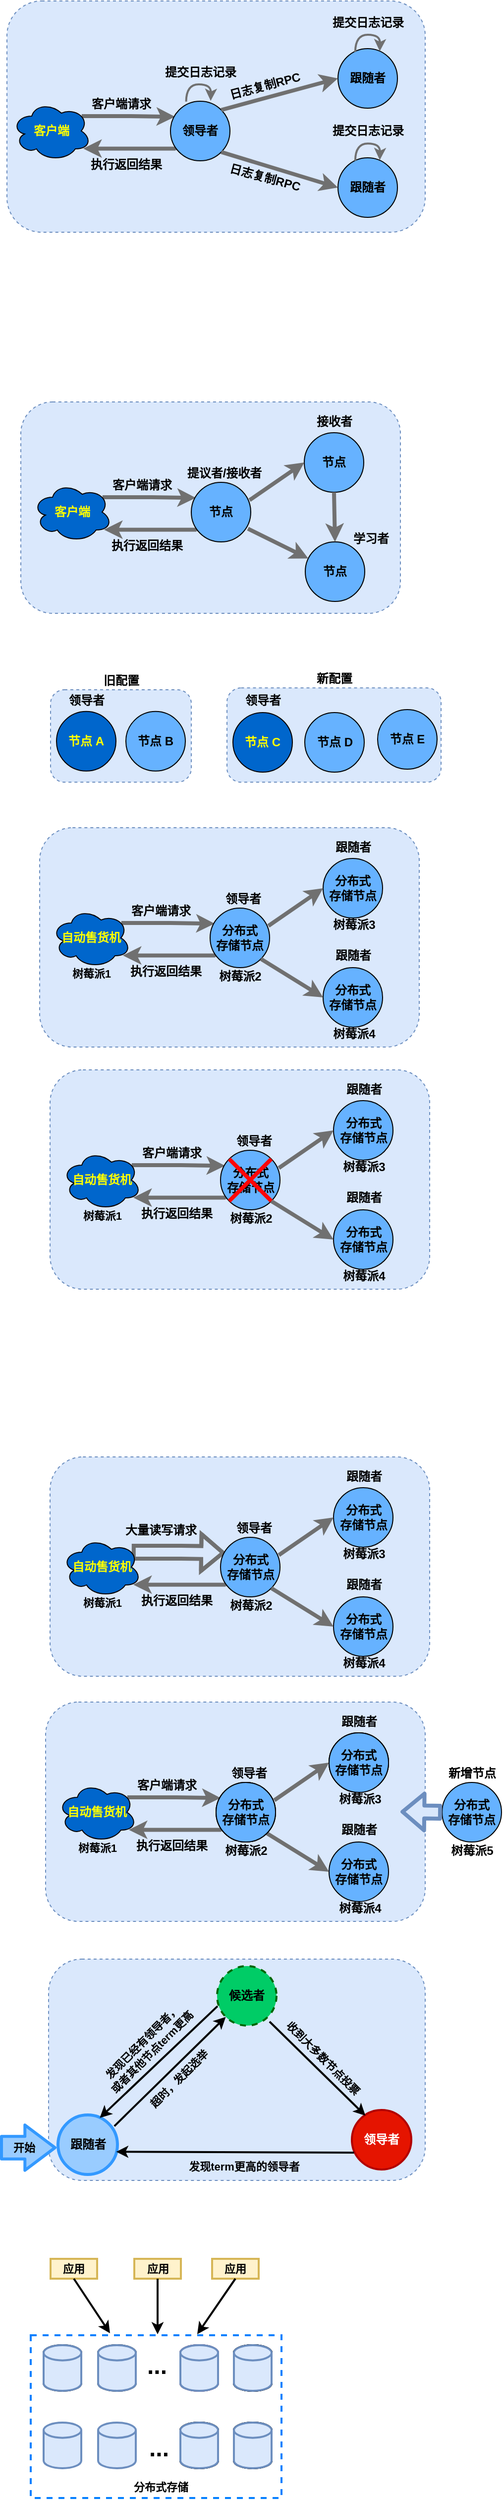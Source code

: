 <mxfile version="15.9.1" type="github"><diagram id="tFbClbbeQmM6tYkqY-Zg" name="Page-1"><mxGraphModel dx="539" dy="1522" grid="0" gridSize="10" guides="1" tooltips="1" connect="1" arrows="1" fold="1" page="1" pageScale="1" pageWidth="827" pageHeight="1169" math="0" shadow="0"><root><mxCell id="0"/><mxCell id="1" parent="0"/><mxCell id="V0GWnrZNBw9qCuNL4EVg-358" value="" style="rounded=1;whiteSpace=wrap;html=1;fillColor=#dae8fc;dashed=1;strokeColor=#6c8ebf;" vertex="1" parent="1"><mxGeometry x="116" y="1708" width="380" height="223" as="geometry"/></mxCell><mxCell id="V0GWnrZNBw9qCuNL4EVg-256" value="" style="rounded=1;whiteSpace=wrap;html=1;fillColor=#dae8fc;dashed=1;strokeColor=#6c8ebf;" vertex="1" parent="1"><mxGeometry x="74" y="-265" width="422" height="233" as="geometry"/></mxCell><mxCell id="V0GWnrZNBw9qCuNL4EVg-254" value="" style="rounded=1;whiteSpace=wrap;html=1;fillColor=#dae8fc;dashed=1;strokeColor=#6c8ebf;" vertex="1" parent="1"><mxGeometry x="88" y="139" width="383" height="213" as="geometry"/></mxCell><mxCell id="V0GWnrZNBw9qCuNL4EVg-31" value="" style="rounded=1;whiteSpace=wrap;html=1;fillColor=#dae8fc;dashed=1;strokeColor=#6c8ebf;" vertex="1" parent="1"><mxGeometry x="296" y="427.13" width="216" height="95" as="geometry"/></mxCell><mxCell id="V0GWnrZNBw9qCuNL4EVg-30" value="" style="rounded=1;whiteSpace=wrap;html=1;fillColor=#dae8fc;dashed=1;strokeColor=#6c8ebf;" vertex="1" parent="1"><mxGeometry x="118" y="429" width="142" height="93.13" as="geometry"/></mxCell><mxCell id="V0GWnrZNBw9qCuNL4EVg-5" style="edgeStyle=orthogonalEdgeStyle;rounded=0;orthogonalLoop=1;jettySize=auto;html=1;exitX=0.88;exitY=0.25;exitDx=0;exitDy=0;exitPerimeter=0;entryX=0.076;entryY=0.261;entryDx=0;entryDy=0;entryPerimeter=0;strokeColor=#707070;strokeWidth=4;" edge="1" parent="1" source="V0GWnrZNBw9qCuNL4EVg-1" target="V0GWnrZNBw9qCuNL4EVg-2"><mxGeometry relative="1" as="geometry"/></mxCell><mxCell id="V0GWnrZNBw9qCuNL4EVg-1" value="&lt;b&gt;&lt;font color=&quot;#ffff00&quot;&gt;客户端&lt;/font&gt;&lt;/b&gt;" style="ellipse;shape=cloud;whiteSpace=wrap;html=1;fillColor=#0066CC;strokeColor=rgb(0, 0, 0);" vertex="1" parent="1"><mxGeometry x="100" y="220" width="80" height="60" as="geometry"/></mxCell><mxCell id="V0GWnrZNBw9qCuNL4EVg-6" style="edgeStyle=orthogonalEdgeStyle;rounded=0;orthogonalLoop=1;jettySize=auto;html=1;strokeColor=#707070;strokeWidth=4;exitX=0.083;exitY=0.821;exitDx=0;exitDy=0;exitPerimeter=0;" edge="1" parent="1" source="V0GWnrZNBw9qCuNL4EVg-2"><mxGeometry relative="1" as="geometry"><mxPoint x="260" y="267.71" as="sourcePoint"/><mxPoint x="172" y="267.71" as="targetPoint"/><Array as="points"><mxPoint x="265" y="268"/></Array></mxGeometry></mxCell><mxCell id="V0GWnrZNBw9qCuNL4EVg-2" value="&lt;b&gt;节点&lt;/b&gt;" style="ellipse;whiteSpace=wrap;html=1;aspect=fixed;strokeColor=rgb(0, 0, 0);fillColor=#66B2FF;" vertex="1" parent="1"><mxGeometry x="260" y="220" width="60" height="60" as="geometry"/></mxCell><mxCell id="V0GWnrZNBw9qCuNL4EVg-3" value="&lt;b&gt;节点&lt;/b&gt;" style="ellipse;whiteSpace=wrap;html=1;aspect=fixed;fillColor=#66B2FF;strokeColor=rgb(0, 0, 0);" vertex="1" parent="1"><mxGeometry x="374" y="170" width="60" height="60" as="geometry"/></mxCell><mxCell id="V0GWnrZNBw9qCuNL4EVg-4" value="&lt;b&gt;节点&lt;/b&gt;" style="ellipse;whiteSpace=wrap;html=1;aspect=fixed;strokeColor=rgb(0, 0, 0);fillColor=#66B2FF;" vertex="1" parent="1"><mxGeometry x="375" y="280" width="60" height="60" as="geometry"/></mxCell><mxCell id="V0GWnrZNBw9qCuNL4EVg-7" value="" style="endArrow=classic;html=1;rounded=0;entryX=0;entryY=0.5;entryDx=0;entryDy=0;exitX=0.98;exitY=0.299;exitDx=0;exitDy=0;exitPerimeter=0;strokeColor=#707070;strokeWidth=4;" edge="1" parent="1" source="V0GWnrZNBw9qCuNL4EVg-2" target="V0GWnrZNBw9qCuNL4EVg-3"><mxGeometry width="50" height="50" relative="1" as="geometry"><mxPoint x="250" y="260" as="sourcePoint"/><mxPoint x="300" y="210" as="targetPoint"/></mxGeometry></mxCell><mxCell id="V0GWnrZNBw9qCuNL4EVg-8" value="" style="endArrow=classic;html=1;rounded=0;entryX=0.5;entryY=0;entryDx=0;entryDy=0;exitX=0.5;exitY=1;exitDx=0;exitDy=0;strokeColor=#707070;strokeWidth=4;" edge="1" parent="1" source="V0GWnrZNBw9qCuNL4EVg-3" target="V0GWnrZNBw9qCuNL4EVg-4"><mxGeometry width="50" height="50" relative="1" as="geometry"><mxPoint x="318.8" y="247.94" as="sourcePoint"/><mxPoint x="430.0" y="210" as="targetPoint"/></mxGeometry></mxCell><mxCell id="V0GWnrZNBw9qCuNL4EVg-12" value="&lt;b&gt;客户端请求&lt;/b&gt;" style="text;html=1;align=center;verticalAlign=middle;resizable=0;points=[];autosize=1;strokeColor=none;fillColor=none;" vertex="1" parent="1"><mxGeometry x="175" y="214" width="70" height="18" as="geometry"/></mxCell><mxCell id="V0GWnrZNBw9qCuNL4EVg-13" value="&lt;b&gt;执行返回结果&lt;/b&gt;" style="text;html=1;align=center;verticalAlign=middle;resizable=0;points=[];autosize=1;strokeColor=none;fillColor=none;" vertex="1" parent="1"><mxGeometry x="174" y="275" width="82" height="18" as="geometry"/></mxCell><mxCell id="V0GWnrZNBw9qCuNL4EVg-19" value="&lt;b&gt;提议者/接收者&lt;/b&gt;" style="text;html=1;align=center;verticalAlign=middle;resizable=0;points=[];autosize=1;strokeColor=none;fillColor=none;" vertex="1" parent="1"><mxGeometry x="250" y="202" width="85" height="18" as="geometry"/></mxCell><mxCell id="V0GWnrZNBw9qCuNL4EVg-20" value="&lt;b&gt;接收者&lt;/b&gt;" style="text;html=1;align=center;verticalAlign=middle;resizable=0;points=[];autosize=1;strokeColor=none;fillColor=none;" vertex="1" parent="1"><mxGeometry x="381" y="150" width="46" height="18" as="geometry"/></mxCell><mxCell id="V0GWnrZNBw9qCuNL4EVg-21" value="&lt;b&gt;学习者&lt;/b&gt;" style="text;html=1;align=center;verticalAlign=middle;resizable=0;points=[];autosize=1;strokeColor=none;fillColor=none;" vertex="1" parent="1"><mxGeometry x="417.5" y="268" width="46" height="18" as="geometry"/></mxCell><mxCell id="V0GWnrZNBw9qCuNL4EVg-23" value="&lt;font color=&quot;#ffff00&quot;&gt;&lt;b&gt;节点 A&lt;/b&gt;&lt;/font&gt;" style="ellipse;whiteSpace=wrap;html=1;aspect=fixed;fillColor=#0066CC;" vertex="1" parent="1"><mxGeometry x="124" y="450.88" width="60" height="60" as="geometry"/></mxCell><mxCell id="V0GWnrZNBw9qCuNL4EVg-24" value="&lt;b&gt;节点 B&lt;/b&gt;" style="ellipse;whiteSpace=wrap;html=1;aspect=fixed;fillColor=#66B2FF;" vertex="1" parent="1"><mxGeometry x="194" y="450.88" width="60" height="60" as="geometry"/></mxCell><mxCell id="V0GWnrZNBw9qCuNL4EVg-26" value="&lt;b&gt;节点 D&lt;/b&gt;" style="ellipse;whiteSpace=wrap;html=1;aspect=fixed;fillColor=#66B2FF;" vertex="1" parent="1"><mxGeometry x="374.5" y="452" width="60" height="60" as="geometry"/></mxCell><mxCell id="V0GWnrZNBw9qCuNL4EVg-27" value="&lt;b&gt;节点 E&lt;/b&gt;" style="ellipse;whiteSpace=wrap;html=1;aspect=fixed;fillColor=#66B2FF;" vertex="1" parent="1"><mxGeometry x="448" y="449" width="60" height="60" as="geometry"/></mxCell><mxCell id="V0GWnrZNBw9qCuNL4EVg-32" value="&lt;font color=&quot;#000000&quot;&gt;&lt;b&gt;领导者&lt;/b&gt;&lt;/font&gt;" style="text;html=1;align=center;verticalAlign=middle;resizable=0;points=[];autosize=1;strokeColor=none;fillColor=none;fontColor=#FF3333;" vertex="1" parent="1"><mxGeometry x="131" y="431" width="46" height="18" as="geometry"/></mxCell><mxCell id="V0GWnrZNBw9qCuNL4EVg-33" value="&lt;font color=&quot;#000000&quot;&gt;&lt;b&gt;领导者&lt;/b&gt;&lt;/font&gt;" style="text;html=1;align=center;verticalAlign=middle;resizable=0;points=[];autosize=1;strokeColor=none;fillColor=none;fontColor=#FF3333;" vertex="1" parent="1"><mxGeometry x="309" y="431" width="46" height="18" as="geometry"/></mxCell><mxCell id="V0GWnrZNBw9qCuNL4EVg-36" value="&lt;font color=&quot;#000000&quot;&gt;&lt;b&gt;旧配置&lt;/b&gt;&lt;/font&gt;" style="text;html=1;align=center;verticalAlign=middle;resizable=0;points=[];autosize=1;strokeColor=none;fillColor=none;fontColor=#FF3333;" vertex="1" parent="1"><mxGeometry x="166" y="411" width="46" height="18" as="geometry"/></mxCell><mxCell id="V0GWnrZNBw9qCuNL4EVg-37" value="&lt;font color=&quot;#000000&quot;&gt;&lt;b&gt;新配置&lt;/b&gt;&lt;/font&gt;" style="text;html=1;align=center;verticalAlign=middle;resizable=0;points=[];autosize=1;strokeColor=none;fillColor=none;fontColor=#FF3333;" vertex="1" parent="1"><mxGeometry x="381" y="409.13" width="46" height="18" as="geometry"/></mxCell><mxCell id="V0GWnrZNBw9qCuNL4EVg-64" value="&lt;font color=&quot;#000000&quot;&gt;跟随者&lt;/font&gt;" style="text;html=1;align=center;verticalAlign=middle;resizable=0;points=[];autosize=1;strokeColor=none;fillColor=none;fontColor=#FF3333;" vertex="1" parent="1"><mxGeometry x="376" y="1011" width="46" height="18" as="geometry"/></mxCell><mxCell id="V0GWnrZNBw9qCuNL4EVg-71" value="&lt;font color=&quot;#ffff00&quot;&gt;&lt;b&gt;节点 C&lt;/b&gt;&lt;/font&gt;" style="ellipse;whiteSpace=wrap;html=1;aspect=fixed;fillColor=#0066CC;" vertex="1" parent="1"><mxGeometry x="302" y="452" width="60" height="60" as="geometry"/></mxCell><mxCell id="V0GWnrZNBw9qCuNL4EVg-114" style="edgeStyle=orthogonalEdgeStyle;rounded=0;orthogonalLoop=1;jettySize=auto;html=1;exitX=0.88;exitY=0.25;exitDx=0;exitDy=0;exitPerimeter=0;entryX=0.076;entryY=0.261;entryDx=0;entryDy=0;entryPerimeter=0;strokeColor=#707070;strokeWidth=4;" edge="1" parent="1" source="V0GWnrZNBw9qCuNL4EVg-115" target="V0GWnrZNBw9qCuNL4EVg-117"><mxGeometry relative="1" as="geometry"/></mxCell><mxCell id="V0GWnrZNBw9qCuNL4EVg-115" value="&lt;b&gt;&lt;font color=&quot;#ffff00&quot;&gt;客户端&lt;/font&gt;&lt;/b&gt;" style="ellipse;shape=cloud;whiteSpace=wrap;html=1;fillColor=#0066CC;strokeColor=rgb(0, 0, 0);" vertex="1" parent="1"><mxGeometry x="79" y="-164" width="80" height="60" as="geometry"/></mxCell><mxCell id="V0GWnrZNBw9qCuNL4EVg-116" style="edgeStyle=orthogonalEdgeStyle;rounded=0;orthogonalLoop=1;jettySize=auto;html=1;strokeColor=#707070;strokeWidth=4;exitX=0.083;exitY=0.821;exitDx=0;exitDy=0;exitPerimeter=0;" edge="1" parent="1" source="V0GWnrZNBw9qCuNL4EVg-117"><mxGeometry relative="1" as="geometry"><mxPoint x="239" y="-116.29" as="sourcePoint"/><mxPoint x="151" y="-116.29" as="targetPoint"/><Array as="points"><mxPoint x="244" y="-116"/></Array></mxGeometry></mxCell><mxCell id="V0GWnrZNBw9qCuNL4EVg-117" value="&lt;b&gt;领导者&lt;/b&gt;" style="ellipse;whiteSpace=wrap;html=1;aspect=fixed;strokeColor=rgb(0, 0, 0);fillColor=#66B2FF;" vertex="1" parent="1"><mxGeometry x="239" y="-164" width="60" height="60" as="geometry"/></mxCell><mxCell id="V0GWnrZNBw9qCuNL4EVg-118" value="&lt;b&gt;跟随者&lt;/b&gt;" style="ellipse;whiteSpace=wrap;html=1;aspect=fixed;fillColor=#66B2FF;strokeColor=rgb(0, 0, 0);" vertex="1" parent="1"><mxGeometry x="408" y="-217" width="60" height="60" as="geometry"/></mxCell><mxCell id="V0GWnrZNBw9qCuNL4EVg-119" value="&lt;b&gt;跟随者&lt;/b&gt;" style="ellipse;whiteSpace=wrap;html=1;aspect=fixed;strokeColor=rgb(0, 0, 0);fillColor=#66B2FF;" vertex="1" parent="1"><mxGeometry x="408" y="-107" width="60" height="60" as="geometry"/></mxCell><mxCell id="V0GWnrZNBw9qCuNL4EVg-120" value="" style="endArrow=classic;html=1;rounded=0;entryX=0;entryY=0.5;entryDx=0;entryDy=0;exitX=1;exitY=0;exitDx=0;exitDy=0;strokeColor=#707070;strokeWidth=4;" edge="1" parent="1" source="V0GWnrZNBw9qCuNL4EVg-117" target="V0GWnrZNBw9qCuNL4EVg-118"><mxGeometry width="50" height="50" relative="1" as="geometry"><mxPoint x="229" y="-124" as="sourcePoint"/><mxPoint x="279" y="-174" as="targetPoint"/></mxGeometry></mxCell><mxCell id="V0GWnrZNBw9qCuNL4EVg-121" value="" style="endArrow=classic;html=1;rounded=0;entryX=0;entryY=0.5;entryDx=0;entryDy=0;exitX=1;exitY=1;exitDx=0;exitDy=0;strokeColor=#707070;strokeWidth=4;" edge="1" parent="1" source="V0GWnrZNBw9qCuNL4EVg-117" target="V0GWnrZNBw9qCuNL4EVg-119"><mxGeometry width="50" height="50" relative="1" as="geometry"><mxPoint x="297.8" y="-136.06" as="sourcePoint"/><mxPoint x="409.0" y="-174" as="targetPoint"/></mxGeometry></mxCell><mxCell id="V0GWnrZNBw9qCuNL4EVg-122" value="&lt;b&gt;客户端请求&lt;/b&gt;" style="text;html=1;align=center;verticalAlign=middle;resizable=0;points=[];autosize=1;strokeColor=none;fillColor=none;" vertex="1" parent="1"><mxGeometry x="154" y="-170" width="70" height="18" as="geometry"/></mxCell><mxCell id="V0GWnrZNBw9qCuNL4EVg-123" value="&lt;b&gt;执行返回结果&lt;/b&gt;" style="text;html=1;align=center;verticalAlign=middle;resizable=0;points=[];autosize=1;strokeColor=none;fillColor=none;" vertex="1" parent="1"><mxGeometry x="153" y="-109" width="82" height="18" as="geometry"/></mxCell><mxCell id="V0GWnrZNBw9qCuNL4EVg-124" value="&lt;b&gt;提交日志记录&lt;/b&gt;" style="text;html=1;align=center;verticalAlign=middle;resizable=0;points=[];autosize=1;strokeColor=none;fillColor=none;" vertex="1" parent="1"><mxGeometry x="228" y="-202" width="82" height="18" as="geometry"/></mxCell><mxCell id="V0GWnrZNBw9qCuNL4EVg-127" value="&lt;b&gt;日志复制RPC&lt;/b&gt;" style="text;html=1;align=center;verticalAlign=middle;resizable=0;points=[];autosize=1;strokeColor=none;fillColor=none;rotation=-15;" vertex="1" parent="1"><mxGeometry x="292" y="-188" width="83" height="18" as="geometry"/></mxCell><mxCell id="V0GWnrZNBw9qCuNL4EVg-128" value="&lt;b&gt;日志复制RPC&lt;/b&gt;" style="text;html=1;align=center;verticalAlign=middle;resizable=0;points=[];autosize=1;strokeColor=none;fillColor=none;rotation=15;" vertex="1" parent="1"><mxGeometry x="292" y="-96" width="83" height="18" as="geometry"/></mxCell><mxCell id="V0GWnrZNBw9qCuNL4EVg-129" value="" style="curved=1;endArrow=classic;html=1;rounded=0;fontColor=#000000;strokeColor=#707070;strokeWidth=2;exitX=0.263;exitY=0.006;exitDx=0;exitDy=0;exitPerimeter=0;entryX=0.676;entryY=-0.007;entryDx=0;entryDy=0;entryPerimeter=0;" edge="1" parent="1" source="V0GWnrZNBw9qCuNL4EVg-117" target="V0GWnrZNBw9qCuNL4EVg-117"><mxGeometry width="50" height="50" relative="1" as="geometry"><mxPoint x="256" y="-131" as="sourcePoint"/><mxPoint x="306" y="-181" as="targetPoint"/><Array as="points"><mxPoint x="255" y="-181"/><mxPoint x="280" y="-181"/></Array></mxGeometry></mxCell><mxCell id="V0GWnrZNBw9qCuNL4EVg-132" value="&lt;b&gt;提交日志记录&lt;/b&gt;" style="text;html=1;align=center;verticalAlign=middle;resizable=0;points=[];autosize=1;strokeColor=none;fillColor=none;" vertex="1" parent="1"><mxGeometry x="397" y="-252" width="82" height="18" as="geometry"/></mxCell><mxCell id="V0GWnrZNBw9qCuNL4EVg-133" value="&lt;b&gt;提交日志记录&lt;/b&gt;" style="text;html=1;align=center;verticalAlign=middle;resizable=0;points=[];autosize=1;strokeColor=none;fillColor=none;" vertex="1" parent="1"><mxGeometry x="397" y="-143" width="82" height="18" as="geometry"/></mxCell><mxCell id="V0GWnrZNBw9qCuNL4EVg-257" value="" style="curved=1;endArrow=classic;html=1;rounded=0;fontColor=#000000;strokeColor=#707070;strokeWidth=2;exitX=0.263;exitY=0.006;exitDx=0;exitDy=0;exitPerimeter=0;entryX=0.676;entryY=-0.007;entryDx=0;entryDy=0;entryPerimeter=0;" edge="1" parent="1"><mxGeometry width="50" height="50" relative="1" as="geometry"><mxPoint x="425.39" y="-213.64" as="sourcePoint"/><mxPoint x="450.17" y="-214.42" as="targetPoint"/><Array as="points"><mxPoint x="425.61" y="-231"/><mxPoint x="450.61" y="-231"/></Array></mxGeometry></mxCell><mxCell id="V0GWnrZNBw9qCuNL4EVg-258" value="" style="curved=1;endArrow=classic;html=1;rounded=0;fontColor=#000000;strokeColor=#707070;strokeWidth=2;exitX=0.263;exitY=0.006;exitDx=0;exitDy=0;exitPerimeter=0;entryX=0.676;entryY=-0.007;entryDx=0;entryDy=0;entryPerimeter=0;" edge="1" parent="1"><mxGeometry width="50" height="50" relative="1" as="geometry"><mxPoint x="425.39" y="-104.0" as="sourcePoint"/><mxPoint x="450.17" y="-104.78" as="targetPoint"/><Array as="points"><mxPoint x="425.61" y="-121.36"/><mxPoint x="450.61" y="-121.36"/></Array></mxGeometry></mxCell><mxCell id="V0GWnrZNBw9qCuNL4EVg-259" value="" style="rounded=1;whiteSpace=wrap;html=1;fillColor=#dae8fc;dashed=1;strokeColor=#6c8ebf;" vertex="1" parent="1"><mxGeometry x="107" y="568" width="383" height="221" as="geometry"/></mxCell><mxCell id="V0GWnrZNBw9qCuNL4EVg-260" style="edgeStyle=orthogonalEdgeStyle;rounded=0;orthogonalLoop=1;jettySize=auto;html=1;exitX=0.88;exitY=0.25;exitDx=0;exitDy=0;exitPerimeter=0;entryX=0.076;entryY=0.261;entryDx=0;entryDy=0;entryPerimeter=0;strokeColor=#707070;strokeWidth=4;" edge="1" source="V0GWnrZNBw9qCuNL4EVg-261" target="V0GWnrZNBw9qCuNL4EVg-263" parent="1"><mxGeometry relative="1" as="geometry"/></mxCell><mxCell id="V0GWnrZNBw9qCuNL4EVg-261" value="&lt;b&gt;&lt;font color=&quot;#ffff00&quot;&gt;自动售货机&lt;/font&gt;&lt;/b&gt;" style="ellipse;shape=cloud;whiteSpace=wrap;html=1;fillColor=#0066CC;strokeColor=rgb(0, 0, 0);" vertex="1" parent="1"><mxGeometry x="119" y="649" width="80" height="60" as="geometry"/></mxCell><mxCell id="V0GWnrZNBw9qCuNL4EVg-262" style="edgeStyle=orthogonalEdgeStyle;rounded=0;orthogonalLoop=1;jettySize=auto;html=1;strokeColor=#707070;strokeWidth=4;exitX=0.083;exitY=0.821;exitDx=0;exitDy=0;exitPerimeter=0;" edge="1" source="V0GWnrZNBw9qCuNL4EVg-263" parent="1"><mxGeometry relative="1" as="geometry"><mxPoint x="279" y="696.71" as="sourcePoint"/><mxPoint x="191" y="696.71" as="targetPoint"/><Array as="points"><mxPoint x="284" y="697"/></Array></mxGeometry></mxCell><mxCell id="V0GWnrZNBw9qCuNL4EVg-263" value="&lt;b&gt;分布式&lt;br&gt;存储节点&lt;/b&gt;" style="ellipse;whiteSpace=wrap;html=1;aspect=fixed;strokeColor=rgb(0, 0, 0);fillColor=#66B2FF;" vertex="1" parent="1"><mxGeometry x="279" y="649" width="60" height="60" as="geometry"/></mxCell><mxCell id="V0GWnrZNBw9qCuNL4EVg-264" value="&lt;b&gt;分布式&lt;br&gt;存储节点&lt;/b&gt;" style="ellipse;whiteSpace=wrap;html=1;aspect=fixed;fillColor=#66B2FF;strokeColor=rgb(0, 0, 0);" vertex="1" parent="1"><mxGeometry x="393" y="599" width="60" height="60" as="geometry"/></mxCell><mxCell id="V0GWnrZNBw9qCuNL4EVg-265" value="&lt;b&gt;分布式&lt;br&gt;存储节点&lt;/b&gt;" style="ellipse;whiteSpace=wrap;html=1;aspect=fixed;strokeColor=rgb(0, 0, 0);fillColor=#66B2FF;" vertex="1" parent="1"><mxGeometry x="393" y="709" width="60" height="60" as="geometry"/></mxCell><mxCell id="V0GWnrZNBw9qCuNL4EVg-266" value="" style="endArrow=classic;html=1;rounded=0;entryX=0;entryY=0.5;entryDx=0;entryDy=0;exitX=0.98;exitY=0.299;exitDx=0;exitDy=0;exitPerimeter=0;strokeColor=#707070;strokeWidth=4;" edge="1" source="V0GWnrZNBw9qCuNL4EVg-263" target="V0GWnrZNBw9qCuNL4EVg-264" parent="1"><mxGeometry width="50" height="50" relative="1" as="geometry"><mxPoint x="269" y="689" as="sourcePoint"/><mxPoint x="319" y="639" as="targetPoint"/></mxGeometry></mxCell><mxCell id="V0GWnrZNBw9qCuNL4EVg-267" value="" style="endArrow=classic;html=1;rounded=0;entryX=0;entryY=0.5;entryDx=0;entryDy=0;exitX=1;exitY=1;exitDx=0;exitDy=0;strokeColor=#707070;strokeWidth=4;" edge="1" source="V0GWnrZNBw9qCuNL4EVg-263" target="V0GWnrZNBw9qCuNL4EVg-265" parent="1"><mxGeometry width="50" height="50" relative="1" as="geometry"><mxPoint x="337.8" y="676.94" as="sourcePoint"/><mxPoint x="449.0" y="639" as="targetPoint"/></mxGeometry></mxCell><mxCell id="V0GWnrZNBw9qCuNL4EVg-268" value="&lt;b&gt;客户端请求&lt;/b&gt;" style="text;html=1;align=center;verticalAlign=middle;resizable=0;points=[];autosize=1;strokeColor=none;fillColor=none;" vertex="1" parent="1"><mxGeometry x="194" y="643" width="70" height="18" as="geometry"/></mxCell><mxCell id="V0GWnrZNBw9qCuNL4EVg-269" value="&lt;b&gt;执行返回结果&lt;/b&gt;" style="text;html=1;align=center;verticalAlign=middle;resizable=0;points=[];autosize=1;strokeColor=none;fillColor=none;" vertex="1" parent="1"><mxGeometry x="193" y="704" width="82" height="18" as="geometry"/></mxCell><mxCell id="V0GWnrZNBw9qCuNL4EVg-270" value="&lt;b&gt;领导者&lt;/b&gt;" style="text;html=1;align=center;verticalAlign=middle;resizable=0;points=[];autosize=1;strokeColor=none;fillColor=none;" vertex="1" parent="1"><mxGeometry x="289" y="631" width="46" height="18" as="geometry"/></mxCell><mxCell id="V0GWnrZNBw9qCuNL4EVg-271" value="&lt;b&gt;跟随者&lt;/b&gt;" style="text;html=1;align=center;verticalAlign=middle;resizable=0;points=[];autosize=1;strokeColor=none;fillColor=none;" vertex="1" parent="1"><mxGeometry x="400" y="579" width="46" height="18" as="geometry"/></mxCell><mxCell id="V0GWnrZNBw9qCuNL4EVg-272" value="&lt;b&gt;跟随者&lt;/b&gt;" style="text;html=1;align=center;verticalAlign=middle;resizable=0;points=[];autosize=1;strokeColor=none;fillColor=none;" vertex="1" parent="1"><mxGeometry x="400" y="688" width="46" height="18" as="geometry"/></mxCell><mxCell id="V0GWnrZNBw9qCuNL4EVg-273" value="&lt;b&gt;&lt;font style=&quot;font-size: 11px&quot;&gt;树莓派1&lt;/font&gt;&lt;/b&gt;" style="text;html=1;align=center;verticalAlign=middle;resizable=0;points=[];autosize=1;strokeColor=none;fillColor=none;" vertex="1" parent="1"><mxGeometry x="132.5" y="706" width="53" height="18" as="geometry"/></mxCell><mxCell id="V0GWnrZNBw9qCuNL4EVg-274" value="&lt;b&gt;树莓派2&lt;/b&gt;" style="text;html=1;align=center;verticalAlign=middle;resizable=0;points=[];autosize=1;strokeColor=none;fillColor=none;" vertex="1" parent="1"><mxGeometry x="282.5" y="709" width="53" height="18" as="geometry"/></mxCell><mxCell id="V0GWnrZNBw9qCuNL4EVg-275" value="&lt;b&gt;树莓派3&lt;/b&gt;" style="text;html=1;align=center;verticalAlign=middle;resizable=0;points=[];autosize=1;strokeColor=none;fillColor=none;" vertex="1" parent="1"><mxGeometry x="397" y="657" width="53" height="18" as="geometry"/></mxCell><mxCell id="V0GWnrZNBw9qCuNL4EVg-276" value="&lt;b&gt;树莓派4&lt;/b&gt;" style="text;html=1;align=center;verticalAlign=middle;resizable=0;points=[];autosize=1;strokeColor=none;fillColor=none;" vertex="1" parent="1"><mxGeometry x="397" y="767" width="53" height="18" as="geometry"/></mxCell><mxCell id="V0GWnrZNBw9qCuNL4EVg-277" value="" style="rounded=1;whiteSpace=wrap;html=1;fillColor=#dae8fc;dashed=1;strokeColor=#6c8ebf;" vertex="1" parent="1"><mxGeometry x="117.5" y="812" width="383" height="221" as="geometry"/></mxCell><mxCell id="V0GWnrZNBw9qCuNL4EVg-278" style="edgeStyle=orthogonalEdgeStyle;rounded=0;orthogonalLoop=1;jettySize=auto;html=1;exitX=0.88;exitY=0.25;exitDx=0;exitDy=0;exitPerimeter=0;entryX=0.076;entryY=0.261;entryDx=0;entryDy=0;entryPerimeter=0;strokeColor=#707070;strokeWidth=4;" edge="1" parent="1" source="V0GWnrZNBw9qCuNL4EVg-279" target="V0GWnrZNBw9qCuNL4EVg-281"><mxGeometry relative="1" as="geometry"/></mxCell><mxCell id="V0GWnrZNBw9qCuNL4EVg-279" value="&lt;b&gt;&lt;font color=&quot;#ffff00&quot;&gt;自动售货机&lt;/font&gt;&lt;/b&gt;" style="ellipse;shape=cloud;whiteSpace=wrap;html=1;fillColor=#0066CC;strokeColor=rgb(0, 0, 0);" vertex="1" parent="1"><mxGeometry x="129.5" y="893" width="80" height="60" as="geometry"/></mxCell><mxCell id="V0GWnrZNBw9qCuNL4EVg-280" style="edgeStyle=orthogonalEdgeStyle;rounded=0;orthogonalLoop=1;jettySize=auto;html=1;strokeColor=#707070;strokeWidth=4;exitX=0.083;exitY=0.821;exitDx=0;exitDy=0;exitPerimeter=0;" edge="1" parent="1" source="V0GWnrZNBw9qCuNL4EVg-281"><mxGeometry relative="1" as="geometry"><mxPoint x="289.5" y="940.71" as="sourcePoint"/><mxPoint x="201.5" y="940.71" as="targetPoint"/><Array as="points"><mxPoint x="294.5" y="941"/></Array></mxGeometry></mxCell><mxCell id="V0GWnrZNBw9qCuNL4EVg-281" value="&lt;b&gt;分布式&lt;br&gt;存储节点&lt;/b&gt;" style="ellipse;whiteSpace=wrap;html=1;aspect=fixed;strokeColor=rgb(0, 0, 0);fillColor=#66B2FF;" vertex="1" parent="1"><mxGeometry x="289.5" y="893" width="60" height="60" as="geometry"/></mxCell><mxCell id="V0GWnrZNBw9qCuNL4EVg-282" value="&lt;b&gt;分布式&lt;br&gt;存储节点&lt;/b&gt;" style="ellipse;whiteSpace=wrap;html=1;aspect=fixed;fillColor=#66B2FF;strokeColor=rgb(0, 0, 0);" vertex="1" parent="1"><mxGeometry x="403.5" y="843" width="60" height="60" as="geometry"/></mxCell><mxCell id="V0GWnrZNBw9qCuNL4EVg-283" value="&lt;b&gt;分布式&lt;br&gt;存储节点&lt;/b&gt;" style="ellipse;whiteSpace=wrap;html=1;aspect=fixed;strokeColor=rgb(0, 0, 0);fillColor=#66B2FF;" vertex="1" parent="1"><mxGeometry x="403.5" y="953" width="60" height="60" as="geometry"/></mxCell><mxCell id="V0GWnrZNBw9qCuNL4EVg-284" value="" style="endArrow=classic;html=1;rounded=0;entryX=0;entryY=0.5;entryDx=0;entryDy=0;exitX=0.98;exitY=0.299;exitDx=0;exitDy=0;exitPerimeter=0;strokeColor=#707070;strokeWidth=4;" edge="1" parent="1" source="V0GWnrZNBw9qCuNL4EVg-281" target="V0GWnrZNBw9qCuNL4EVg-282"><mxGeometry width="50" height="50" relative="1" as="geometry"><mxPoint x="279.5" y="933" as="sourcePoint"/><mxPoint x="329.5" y="883" as="targetPoint"/></mxGeometry></mxCell><mxCell id="V0GWnrZNBw9qCuNL4EVg-285" value="" style="endArrow=classic;html=1;rounded=0;entryX=0;entryY=0.5;entryDx=0;entryDy=0;exitX=1;exitY=1;exitDx=0;exitDy=0;strokeColor=#707070;strokeWidth=4;" edge="1" parent="1" source="V0GWnrZNBw9qCuNL4EVg-281" target="V0GWnrZNBw9qCuNL4EVg-283"><mxGeometry width="50" height="50" relative="1" as="geometry"><mxPoint x="348.3" y="920.94" as="sourcePoint"/><mxPoint x="459.5" y="883" as="targetPoint"/></mxGeometry></mxCell><mxCell id="V0GWnrZNBw9qCuNL4EVg-286" value="&lt;b&gt;客户端请求&lt;/b&gt;" style="text;html=1;align=center;verticalAlign=middle;resizable=0;points=[];autosize=1;strokeColor=none;fillColor=none;" vertex="1" parent="1"><mxGeometry x="204.5" y="887" width="70" height="18" as="geometry"/></mxCell><mxCell id="V0GWnrZNBw9qCuNL4EVg-287" value="&lt;b&gt;执行返回结果&lt;/b&gt;" style="text;html=1;align=center;verticalAlign=middle;resizable=0;points=[];autosize=1;strokeColor=none;fillColor=none;" vertex="1" parent="1"><mxGeometry x="203.5" y="948" width="82" height="18" as="geometry"/></mxCell><mxCell id="V0GWnrZNBw9qCuNL4EVg-288" value="&lt;b&gt;领导者&lt;/b&gt;" style="text;html=1;align=center;verticalAlign=middle;resizable=0;points=[];autosize=1;strokeColor=none;fillColor=none;" vertex="1" parent="1"><mxGeometry x="299.5" y="875" width="46" height="18" as="geometry"/></mxCell><mxCell id="V0GWnrZNBw9qCuNL4EVg-289" value="&lt;b&gt;跟随者&lt;/b&gt;" style="text;html=1;align=center;verticalAlign=middle;resizable=0;points=[];autosize=1;strokeColor=none;fillColor=none;" vertex="1" parent="1"><mxGeometry x="410.5" y="823" width="46" height="18" as="geometry"/></mxCell><mxCell id="V0GWnrZNBw9qCuNL4EVg-290" value="&lt;b&gt;跟随者&lt;/b&gt;" style="text;html=1;align=center;verticalAlign=middle;resizable=0;points=[];autosize=1;strokeColor=none;fillColor=none;" vertex="1" parent="1"><mxGeometry x="410.5" y="932" width="46" height="18" as="geometry"/></mxCell><mxCell id="V0GWnrZNBw9qCuNL4EVg-291" value="&lt;b&gt;&lt;font style=&quot;font-size: 11px&quot;&gt;树莓派1&lt;/font&gt;&lt;/b&gt;" style="text;html=1;align=center;verticalAlign=middle;resizable=0;points=[];autosize=1;strokeColor=none;fillColor=none;" vertex="1" parent="1"><mxGeometry x="143" y="950" width="53" height="18" as="geometry"/></mxCell><mxCell id="V0GWnrZNBw9qCuNL4EVg-292" value="&lt;b&gt;树莓派2&lt;/b&gt;" style="text;html=1;align=center;verticalAlign=middle;resizable=0;points=[];autosize=1;strokeColor=none;fillColor=none;" vertex="1" parent="1"><mxGeometry x="293" y="953" width="53" height="18" as="geometry"/></mxCell><mxCell id="V0GWnrZNBw9qCuNL4EVg-293" value="&lt;b&gt;树莓派3&lt;/b&gt;" style="text;html=1;align=center;verticalAlign=middle;resizable=0;points=[];autosize=1;strokeColor=none;fillColor=none;" vertex="1" parent="1"><mxGeometry x="407.5" y="901" width="53" height="18" as="geometry"/></mxCell><mxCell id="V0GWnrZNBw9qCuNL4EVg-294" value="&lt;b&gt;树莓派4&lt;/b&gt;" style="text;html=1;align=center;verticalAlign=middle;resizable=0;points=[];autosize=1;strokeColor=none;fillColor=none;" vertex="1" parent="1"><mxGeometry x="407.5" y="1011" width="53" height="18" as="geometry"/></mxCell><mxCell id="V0GWnrZNBw9qCuNL4EVg-295" value="" style="endArrow=none;html=1;fontSize=11;fontColor=#FFFF00;strokeColor=#FF0505;strokeWidth=4;curved=1;entryX=1;entryY=0;entryDx=0;entryDy=0;exitX=0;exitY=1;exitDx=0;exitDy=0;" edge="1" parent="1" source="V0GWnrZNBw9qCuNL4EVg-281" target="V0GWnrZNBw9qCuNL4EVg-281"><mxGeometry width="50" height="50" relative="1" as="geometry"><mxPoint x="300" y="945" as="sourcePoint"/><mxPoint x="350" y="895" as="targetPoint"/></mxGeometry></mxCell><mxCell id="V0GWnrZNBw9qCuNL4EVg-296" value="" style="endArrow=none;html=1;fontSize=11;fontColor=#FFFF00;strokeColor=#FF0505;strokeWidth=4;curved=1;entryX=0;entryY=0;entryDx=0;entryDy=0;exitX=1;exitY=1;exitDx=0;exitDy=0;" edge="1" parent="1" source="V0GWnrZNBw9qCuNL4EVg-281" target="V0GWnrZNBw9qCuNL4EVg-281"><mxGeometry width="50" height="50" relative="1" as="geometry"><mxPoint x="314.26" y="958.86" as="sourcePoint"/><mxPoint x="350.713" y="911.787" as="targetPoint"/></mxGeometry></mxCell><mxCell id="V0GWnrZNBw9qCuNL4EVg-297" value="" style="rounded=1;whiteSpace=wrap;html=1;fillColor=#dae8fc;dashed=1;strokeColor=#6c8ebf;" vertex="1" parent="1"><mxGeometry x="117.5" y="1202" width="383" height="221" as="geometry"/></mxCell><mxCell id="V0GWnrZNBw9qCuNL4EVg-298" style="edgeStyle=orthogonalEdgeStyle;rounded=0;orthogonalLoop=1;jettySize=auto;html=1;exitX=0.88;exitY=0.25;exitDx=0;exitDy=0;exitPerimeter=0;entryX=0.076;entryY=0.261;entryDx=0;entryDy=0;entryPerimeter=0;strokeColor=#707070;strokeWidth=4;shape=flexArrow;" edge="1" parent="1" source="V0GWnrZNBw9qCuNL4EVg-299" target="V0GWnrZNBw9qCuNL4EVg-301"><mxGeometry relative="1" as="geometry"/></mxCell><mxCell id="V0GWnrZNBw9qCuNL4EVg-299" value="&lt;b&gt;&lt;font color=&quot;#ffff00&quot;&gt;自动售货机&lt;/font&gt;&lt;/b&gt;" style="ellipse;shape=cloud;whiteSpace=wrap;html=1;fillColor=#0066CC;strokeColor=rgb(0, 0, 0);" vertex="1" parent="1"><mxGeometry x="129.5" y="1283" width="80" height="60" as="geometry"/></mxCell><mxCell id="V0GWnrZNBw9qCuNL4EVg-300" style="edgeStyle=orthogonalEdgeStyle;rounded=0;orthogonalLoop=1;jettySize=auto;html=1;strokeColor=#707070;strokeWidth=4;exitX=0.083;exitY=0.821;exitDx=0;exitDy=0;exitPerimeter=0;" edge="1" parent="1" source="V0GWnrZNBw9qCuNL4EVg-301"><mxGeometry relative="1" as="geometry"><mxPoint x="289.5" y="1330.71" as="sourcePoint"/><mxPoint x="201.5" y="1330.71" as="targetPoint"/><Array as="points"><mxPoint x="294.5" y="1331"/></Array></mxGeometry></mxCell><mxCell id="V0GWnrZNBw9qCuNL4EVg-301" value="&lt;b&gt;分布式&lt;br&gt;存储节点&lt;/b&gt;" style="ellipse;whiteSpace=wrap;html=1;aspect=fixed;strokeColor=rgb(0, 0, 0);fillColor=#66B2FF;" vertex="1" parent="1"><mxGeometry x="289.5" y="1283" width="60" height="60" as="geometry"/></mxCell><mxCell id="V0GWnrZNBw9qCuNL4EVg-302" value="&lt;b&gt;分布式&lt;br&gt;存储节点&lt;/b&gt;" style="ellipse;whiteSpace=wrap;html=1;aspect=fixed;fillColor=#66B2FF;strokeColor=rgb(0, 0, 0);" vertex="1" parent="1"><mxGeometry x="403.5" y="1233" width="60" height="60" as="geometry"/></mxCell><mxCell id="V0GWnrZNBw9qCuNL4EVg-303" value="&lt;b&gt;分布式&lt;br&gt;存储节点&lt;/b&gt;" style="ellipse;whiteSpace=wrap;html=1;aspect=fixed;strokeColor=rgb(0, 0, 0);fillColor=#66B2FF;" vertex="1" parent="1"><mxGeometry x="403.5" y="1343" width="60" height="60" as="geometry"/></mxCell><mxCell id="V0GWnrZNBw9qCuNL4EVg-304" value="" style="endArrow=classic;html=1;rounded=0;entryX=0;entryY=0.5;entryDx=0;entryDy=0;exitX=0.98;exitY=0.299;exitDx=0;exitDy=0;exitPerimeter=0;strokeColor=#707070;strokeWidth=4;" edge="1" parent="1" source="V0GWnrZNBw9qCuNL4EVg-301" target="V0GWnrZNBw9qCuNL4EVg-302"><mxGeometry width="50" height="50" relative="1" as="geometry"><mxPoint x="279.5" y="1323" as="sourcePoint"/><mxPoint x="329.5" y="1273" as="targetPoint"/></mxGeometry></mxCell><mxCell id="V0GWnrZNBw9qCuNL4EVg-305" value="" style="endArrow=classic;html=1;rounded=0;entryX=0;entryY=0.5;entryDx=0;entryDy=0;exitX=1;exitY=1;exitDx=0;exitDy=0;strokeColor=#707070;strokeWidth=4;" edge="1" parent="1" source="V0GWnrZNBw9qCuNL4EVg-301" target="V0GWnrZNBw9qCuNL4EVg-303"><mxGeometry width="50" height="50" relative="1" as="geometry"><mxPoint x="348.3" y="1310.94" as="sourcePoint"/><mxPoint x="459.5" y="1273" as="targetPoint"/></mxGeometry></mxCell><mxCell id="V0GWnrZNBw9qCuNL4EVg-306" value="&lt;b&gt;大量读写请求&lt;/b&gt;" style="text;html=1;align=center;verticalAlign=middle;resizable=0;points=[];autosize=1;strokeColor=none;fillColor=none;" vertex="1" parent="1"><mxGeometry x="188" y="1267" width="82" height="18" as="geometry"/></mxCell><mxCell id="V0GWnrZNBw9qCuNL4EVg-307" value="&lt;b&gt;执行返回结果&lt;/b&gt;" style="text;html=1;align=center;verticalAlign=middle;resizable=0;points=[];autosize=1;strokeColor=none;fillColor=none;" vertex="1" parent="1"><mxGeometry x="203.5" y="1338" width="82" height="18" as="geometry"/></mxCell><mxCell id="V0GWnrZNBw9qCuNL4EVg-308" value="&lt;b&gt;领导者&lt;/b&gt;" style="text;html=1;align=center;verticalAlign=middle;resizable=0;points=[];autosize=1;strokeColor=none;fillColor=none;" vertex="1" parent="1"><mxGeometry x="299.5" y="1265" width="46" height="18" as="geometry"/></mxCell><mxCell id="V0GWnrZNBw9qCuNL4EVg-309" value="&lt;b&gt;跟随者&lt;/b&gt;" style="text;html=1;align=center;verticalAlign=middle;resizable=0;points=[];autosize=1;strokeColor=none;fillColor=none;" vertex="1" parent="1"><mxGeometry x="410.5" y="1213" width="46" height="18" as="geometry"/></mxCell><mxCell id="V0GWnrZNBw9qCuNL4EVg-310" value="&lt;b&gt;跟随者&lt;/b&gt;" style="text;html=1;align=center;verticalAlign=middle;resizable=0;points=[];autosize=1;strokeColor=none;fillColor=none;" vertex="1" parent="1"><mxGeometry x="410.5" y="1322" width="46" height="18" as="geometry"/></mxCell><mxCell id="V0GWnrZNBw9qCuNL4EVg-311" value="&lt;b&gt;&lt;font style=&quot;font-size: 11px&quot;&gt;树莓派1&lt;/font&gt;&lt;/b&gt;" style="text;html=1;align=center;verticalAlign=middle;resizable=0;points=[];autosize=1;strokeColor=none;fillColor=none;" vertex="1" parent="1"><mxGeometry x="143" y="1340" width="53" height="18" as="geometry"/></mxCell><mxCell id="V0GWnrZNBw9qCuNL4EVg-312" value="&lt;b&gt;树莓派2&lt;/b&gt;" style="text;html=1;align=center;verticalAlign=middle;resizable=0;points=[];autosize=1;strokeColor=none;fillColor=none;" vertex="1" parent="1"><mxGeometry x="293" y="1343" width="53" height="18" as="geometry"/></mxCell><mxCell id="V0GWnrZNBw9qCuNL4EVg-313" value="&lt;b&gt;树莓派3&lt;/b&gt;" style="text;html=1;align=center;verticalAlign=middle;resizable=0;points=[];autosize=1;strokeColor=none;fillColor=none;" vertex="1" parent="1"><mxGeometry x="407.5" y="1291" width="53" height="18" as="geometry"/></mxCell><mxCell id="V0GWnrZNBw9qCuNL4EVg-314" value="&lt;b&gt;树莓派4&lt;/b&gt;" style="text;html=1;align=center;verticalAlign=middle;resizable=0;points=[];autosize=1;strokeColor=none;fillColor=none;" vertex="1" parent="1"><mxGeometry x="407.5" y="1401" width="53" height="18" as="geometry"/></mxCell><mxCell id="V0GWnrZNBw9qCuNL4EVg-316" value="" style="rounded=1;whiteSpace=wrap;html=1;fillColor=#dae8fc;dashed=1;strokeColor=#6c8ebf;" vertex="1" parent="1"><mxGeometry x="113" y="1449" width="383" height="221" as="geometry"/></mxCell><mxCell id="V0GWnrZNBw9qCuNL4EVg-317" style="edgeStyle=orthogonalEdgeStyle;rounded=0;orthogonalLoop=1;jettySize=auto;html=1;exitX=0.88;exitY=0.25;exitDx=0;exitDy=0;exitPerimeter=0;entryX=0.076;entryY=0.261;entryDx=0;entryDy=0;entryPerimeter=0;strokeColor=#707070;strokeWidth=4;" edge="1" parent="1" source="V0GWnrZNBw9qCuNL4EVg-318" target="V0GWnrZNBw9qCuNL4EVg-320"><mxGeometry relative="1" as="geometry"/></mxCell><mxCell id="V0GWnrZNBw9qCuNL4EVg-318" value="&lt;b&gt;&lt;font color=&quot;#ffff00&quot;&gt;自动售货机&lt;/font&gt;&lt;/b&gt;" style="ellipse;shape=cloud;whiteSpace=wrap;html=1;fillColor=#0066CC;strokeColor=rgb(0, 0, 0);" vertex="1" parent="1"><mxGeometry x="125" y="1530" width="80" height="60" as="geometry"/></mxCell><mxCell id="V0GWnrZNBw9qCuNL4EVg-319" style="edgeStyle=orthogonalEdgeStyle;rounded=0;orthogonalLoop=1;jettySize=auto;html=1;strokeColor=#707070;strokeWidth=4;exitX=0.083;exitY=0.821;exitDx=0;exitDy=0;exitPerimeter=0;" edge="1" parent="1" source="V0GWnrZNBw9qCuNL4EVg-320"><mxGeometry relative="1" as="geometry"><mxPoint x="285" y="1577.71" as="sourcePoint"/><mxPoint x="197" y="1577.71" as="targetPoint"/><Array as="points"><mxPoint x="290" y="1578"/></Array></mxGeometry></mxCell><mxCell id="V0GWnrZNBw9qCuNL4EVg-320" value="&lt;b&gt;分布式&lt;br&gt;存储节点&lt;/b&gt;" style="ellipse;whiteSpace=wrap;html=1;aspect=fixed;strokeColor=rgb(0, 0, 0);fillColor=#66B2FF;" vertex="1" parent="1"><mxGeometry x="285" y="1530" width="60" height="60" as="geometry"/></mxCell><mxCell id="V0GWnrZNBw9qCuNL4EVg-321" value="&lt;b&gt;分布式&lt;br&gt;存储节点&lt;/b&gt;" style="ellipse;whiteSpace=wrap;html=1;aspect=fixed;fillColor=#66B2FF;strokeColor=rgb(0, 0, 0);" vertex="1" parent="1"><mxGeometry x="399" y="1480" width="60" height="60" as="geometry"/></mxCell><mxCell id="V0GWnrZNBw9qCuNL4EVg-322" value="&lt;b&gt;分布式&lt;br&gt;存储节点&lt;/b&gt;" style="ellipse;whiteSpace=wrap;html=1;aspect=fixed;strokeColor=rgb(0, 0, 0);fillColor=#66B2FF;" vertex="1" parent="1"><mxGeometry x="399" y="1590" width="60" height="60" as="geometry"/></mxCell><mxCell id="V0GWnrZNBw9qCuNL4EVg-323" value="" style="endArrow=classic;html=1;rounded=0;entryX=0;entryY=0.5;entryDx=0;entryDy=0;exitX=0.98;exitY=0.299;exitDx=0;exitDy=0;exitPerimeter=0;strokeColor=#707070;strokeWidth=4;" edge="1" parent="1" source="V0GWnrZNBw9qCuNL4EVg-320" target="V0GWnrZNBw9qCuNL4EVg-321"><mxGeometry width="50" height="50" relative="1" as="geometry"><mxPoint x="275" y="1570" as="sourcePoint"/><mxPoint x="325" y="1520" as="targetPoint"/></mxGeometry></mxCell><mxCell id="V0GWnrZNBw9qCuNL4EVg-324" value="" style="endArrow=classic;html=1;rounded=0;entryX=0;entryY=0.5;entryDx=0;entryDy=0;exitX=1;exitY=1;exitDx=0;exitDy=0;strokeColor=#707070;strokeWidth=4;" edge="1" parent="1" source="V0GWnrZNBw9qCuNL4EVg-320" target="V0GWnrZNBw9qCuNL4EVg-322"><mxGeometry width="50" height="50" relative="1" as="geometry"><mxPoint x="343.8" y="1557.94" as="sourcePoint"/><mxPoint x="455.0" y="1520" as="targetPoint"/></mxGeometry></mxCell><mxCell id="V0GWnrZNBw9qCuNL4EVg-325" value="&lt;b&gt;客户端请求&lt;/b&gt;" style="text;html=1;align=center;verticalAlign=middle;resizable=0;points=[];autosize=1;strokeColor=none;fillColor=none;" vertex="1" parent="1"><mxGeometry x="200" y="1524" width="70" height="18" as="geometry"/></mxCell><mxCell id="V0GWnrZNBw9qCuNL4EVg-326" value="&lt;b&gt;执行返回结果&lt;/b&gt;" style="text;html=1;align=center;verticalAlign=middle;resizable=0;points=[];autosize=1;strokeColor=none;fillColor=none;" vertex="1" parent="1"><mxGeometry x="199" y="1585" width="82" height="18" as="geometry"/></mxCell><mxCell id="V0GWnrZNBw9qCuNL4EVg-327" value="&lt;b&gt;领导者&lt;/b&gt;" style="text;html=1;align=center;verticalAlign=middle;resizable=0;points=[];autosize=1;strokeColor=none;fillColor=none;" vertex="1" parent="1"><mxGeometry x="295" y="1512" width="46" height="18" as="geometry"/></mxCell><mxCell id="V0GWnrZNBw9qCuNL4EVg-328" value="&lt;b&gt;跟随者&lt;/b&gt;" style="text;html=1;align=center;verticalAlign=middle;resizable=0;points=[];autosize=1;strokeColor=none;fillColor=none;" vertex="1" parent="1"><mxGeometry x="406" y="1460" width="46" height="18" as="geometry"/></mxCell><mxCell id="V0GWnrZNBw9qCuNL4EVg-329" value="&lt;b&gt;跟随者&lt;/b&gt;" style="text;html=1;align=center;verticalAlign=middle;resizable=0;points=[];autosize=1;strokeColor=none;fillColor=none;" vertex="1" parent="1"><mxGeometry x="406" y="1569" width="46" height="18" as="geometry"/></mxCell><mxCell id="V0GWnrZNBw9qCuNL4EVg-330" value="&lt;b&gt;&lt;font style=&quot;font-size: 11px&quot;&gt;树莓派1&lt;/font&gt;&lt;/b&gt;" style="text;html=1;align=center;verticalAlign=middle;resizable=0;points=[];autosize=1;strokeColor=none;fillColor=none;" vertex="1" parent="1"><mxGeometry x="138.5" y="1587" width="53" height="18" as="geometry"/></mxCell><mxCell id="V0GWnrZNBw9qCuNL4EVg-331" value="&lt;b&gt;树莓派2&lt;/b&gt;" style="text;html=1;align=center;verticalAlign=middle;resizable=0;points=[];autosize=1;strokeColor=none;fillColor=none;" vertex="1" parent="1"><mxGeometry x="288.5" y="1590" width="53" height="18" as="geometry"/></mxCell><mxCell id="V0GWnrZNBw9qCuNL4EVg-332" value="&lt;b&gt;树莓派3&lt;/b&gt;" style="text;html=1;align=center;verticalAlign=middle;resizable=0;points=[];autosize=1;strokeColor=none;fillColor=none;" vertex="1" parent="1"><mxGeometry x="403" y="1538" width="53" height="18" as="geometry"/></mxCell><mxCell id="V0GWnrZNBw9qCuNL4EVg-333" value="&lt;b&gt;树莓派4&lt;/b&gt;" style="text;html=1;align=center;verticalAlign=middle;resizable=0;points=[];autosize=1;strokeColor=none;fillColor=none;" vertex="1" parent="1"><mxGeometry x="403" y="1648" width="53" height="18" as="geometry"/></mxCell><mxCell id="V0GWnrZNBw9qCuNL4EVg-335" value="&lt;b&gt;分布式&lt;br&gt;存储节点&lt;/b&gt;" style="ellipse;whiteSpace=wrap;html=1;aspect=fixed;strokeColor=rgb(0, 0, 0);fillColor=#66B2FF;" vertex="1" parent="1"><mxGeometry x="513" y="1530" width="60" height="60" as="geometry"/></mxCell><mxCell id="V0GWnrZNBw9qCuNL4EVg-336" value="&lt;b&gt;新增节点&lt;/b&gt;" style="text;html=1;align=center;verticalAlign=middle;resizable=0;points=[];autosize=1;strokeColor=none;fillColor=none;" vertex="1" parent="1"><mxGeometry x="514" y="1512" width="58" height="18" as="geometry"/></mxCell><mxCell id="V0GWnrZNBw9qCuNL4EVg-337" value="&lt;b&gt;树莓派5&lt;/b&gt;" style="text;html=1;align=center;verticalAlign=middle;resizable=0;points=[];autosize=1;strokeColor=none;fillColor=none;" vertex="1" parent="1"><mxGeometry x="516.5" y="1590" width="53" height="18" as="geometry"/></mxCell><mxCell id="V0GWnrZNBw9qCuNL4EVg-339" value="" style="shape=flexArrow;endArrow=classic;html=1;fontSize=11;fontColor=#FFFF00;strokeColor=#6c8ebf;strokeWidth=4;curved=1;exitX=0;exitY=0.5;exitDx=0;exitDy=0;entryX=0.935;entryY=0.5;entryDx=0;entryDy=0;entryPerimeter=0;fillColor=#dae8fc;" edge="1" parent="1" source="V0GWnrZNBw9qCuNL4EVg-335" target="V0GWnrZNBw9qCuNL4EVg-316"><mxGeometry width="50" height="50" relative="1" as="geometry"><mxPoint x="331" y="1576" as="sourcePoint"/><mxPoint x="381" y="1526" as="targetPoint"/></mxGeometry></mxCell><mxCell id="V0GWnrZNBw9qCuNL4EVg-341" value="&lt;b&gt;分布式&lt;br&gt;存储节点&lt;/b&gt;" style="ellipse;whiteSpace=wrap;html=1;aspect=fixed;fillColor=#66B2FF;strokeColor=rgb(0, 0, 0);" vertex="1" parent="1"><mxGeometry x="399" y="1480" width="60" height="60" as="geometry"/></mxCell><mxCell id="V0GWnrZNBw9qCuNL4EVg-342" value="&lt;b&gt;分布式&lt;br&gt;存储节点&lt;/b&gt;" style="ellipse;whiteSpace=wrap;html=1;aspect=fixed;strokeColor=rgb(0, 0, 0);fillColor=#66B2FF;" vertex="1" parent="1"><mxGeometry x="285" y="1530" width="60" height="60" as="geometry"/></mxCell><mxCell id="V0GWnrZNBw9qCuNL4EVg-344" value="&lt;b&gt;分布式&lt;br&gt;存储节点&lt;/b&gt;" style="ellipse;whiteSpace=wrap;html=1;aspect=fixed;strokeColor=rgb(0, 0, 0);fillColor=#66B2FF;" vertex="1" parent="1"><mxGeometry x="285" y="1530" width="60" height="60" as="geometry"/></mxCell><mxCell id="V0GWnrZNBw9qCuNL4EVg-345" value="&lt;b&gt;分布式&lt;br&gt;存储节点&lt;/b&gt;" style="ellipse;whiteSpace=wrap;html=1;aspect=fixed;fillColor=#66B2FF;strokeColor=rgb(0, 0, 0);" vertex="1" parent="1"><mxGeometry x="399" y="1480" width="60" height="60" as="geometry"/></mxCell><mxCell id="V0GWnrZNBw9qCuNL4EVg-346" value="&lt;b&gt;领导者&lt;/b&gt;" style="ellipse;whiteSpace=wrap;html=1;aspect=fixed;strokeColor=#B20000;fillColor=#e51400;strokeWidth=2;fontColor=#ffffff;" vertex="1" parent="1"><mxGeometry x="422" y="1860" width="60" height="60" as="geometry"/></mxCell><mxCell id="V0GWnrZNBw9qCuNL4EVg-347" value="&lt;b&gt;跟随者&lt;/b&gt;" style="ellipse;whiteSpace=wrap;html=1;aspect=fixed;strokeColor=#3399FF;fillColor=#99CCFF;strokeWidth=3;" vertex="1" parent="1"><mxGeometry x="125.5" y="1865" width="60" height="60" as="geometry"/></mxCell><mxCell id="V0GWnrZNBw9qCuNL4EVg-348" value="&lt;b&gt;候选者&lt;/b&gt;" style="ellipse;whiteSpace=wrap;html=1;aspect=fixed;fillColor=#00CC66;strokeColor=#006600;strokeWidth=2;dashed=1;" vertex="1" parent="1"><mxGeometry x="286" y="1715" width="60" height="60" as="geometry"/></mxCell><mxCell id="V0GWnrZNBw9qCuNL4EVg-349" value="" style="endArrow=none;html=1;fontSize=11;fontColor=#FFFFFF;strokeColor=#000000;strokeWidth=2;curved=1;entryX=0.008;entryY=0.674;entryDx=0;entryDy=0;entryPerimeter=0;exitX=0.703;exitY=0.05;exitDx=0;exitDy=0;exitPerimeter=0;startArrow=classic;startFill=1;endFill=0;" edge="1" parent="1" source="V0GWnrZNBw9qCuNL4EVg-347" target="V0GWnrZNBw9qCuNL4EVg-348"><mxGeometry width="50" height="50" relative="1" as="geometry"><mxPoint x="177" y="1852" as="sourcePoint"/><mxPoint x="227" y="1802" as="targetPoint"/></mxGeometry></mxCell><mxCell id="V0GWnrZNBw9qCuNL4EVg-351" value="&lt;font color=&quot;#000000&quot;&gt;&lt;b&gt;发现已经有领导者，&lt;br&gt;或者其他节点term更高&lt;/b&gt;&lt;br&gt;&lt;/font&gt;" style="text;html=1;align=center;verticalAlign=middle;resizable=0;points=[];autosize=1;strokeColor=none;fillColor=none;fontSize=11;fontColor=#FFFFFF;rotation=-45;" vertex="1" parent="1"><mxGeometry x="149" y="1782" width="132" height="30" as="geometry"/></mxCell><mxCell id="V0GWnrZNBw9qCuNL4EVg-352" value="" style="endArrow=none;html=1;fontSize=11;fontColor=#FFFFFF;strokeColor=#000000;strokeWidth=2;curved=1;exitX=0;exitY=1;exitDx=0;exitDy=0;entryX=0.948;entryY=0.188;entryDx=0;entryDy=0;entryPerimeter=0;startArrow=classic;startFill=1;endFill=0;" edge="1" parent="1" source="V0GWnrZNBw9qCuNL4EVg-348" target="V0GWnrZNBw9qCuNL4EVg-347"><mxGeometry width="50" height="50" relative="1" as="geometry"><mxPoint x="177.68" y="1873" as="sourcePoint"/><mxPoint x="222" y="1884" as="targetPoint"/></mxGeometry></mxCell><mxCell id="V0GWnrZNBw9qCuNL4EVg-353" value="&lt;font color=&quot;#000000&quot;&gt;&lt;b&gt;超时，发起选举&lt;/b&gt;&lt;br&gt;&lt;/font&gt;" style="text;html=1;align=center;verticalAlign=middle;resizable=0;points=[];autosize=1;strokeColor=none;fillColor=none;fontSize=11;fontColor=#FFFFFF;rotation=-45;" vertex="1" parent="1"><mxGeometry x="200" y="1820" width="94" height="17" as="geometry"/></mxCell><mxCell id="V0GWnrZNBw9qCuNL4EVg-354" value="" style="endArrow=none;html=1;fontSize=11;fontColor=#FFFFFF;strokeColor=#000000;strokeWidth=2;curved=1;exitX=0.229;exitY=0.096;exitDx=0;exitDy=0;entryX=0.883;entryY=0.933;entryDx=0;entryDy=0;entryPerimeter=0;exitPerimeter=0;startArrow=classic;startFill=1;endFill=0;" edge="1" parent="1" source="V0GWnrZNBw9qCuNL4EVg-346" target="V0GWnrZNBw9qCuNL4EVg-348"><mxGeometry width="50" height="50" relative="1" as="geometry"><mxPoint x="304.787" y="1776.213" as="sourcePoint"/><mxPoint x="192.38" y="1886.28" as="targetPoint"/></mxGeometry></mxCell><mxCell id="V0GWnrZNBw9qCuNL4EVg-355" value="&lt;b&gt;收到大多数节点投票&lt;/b&gt;" style="text;html=1;align=center;verticalAlign=middle;resizable=0;points=[];autosize=1;strokeColor=none;fillColor=none;fontSize=11;fontColor=#000000;rotation=45;" vertex="1" parent="1"><mxGeometry x="334" y="1799" width="118" height="17" as="geometry"/></mxCell><mxCell id="V0GWnrZNBw9qCuNL4EVg-356" value="" style="endArrow=classic;html=1;fontSize=11;fontColor=#FFFFFF;strokeColor=#000000;strokeWidth=2;curved=1;exitX=0.037;exitY=0.716;exitDx=0;exitDy=0;entryX=0.979;entryY=0.618;entryDx=0;entryDy=0;entryPerimeter=0;exitPerimeter=0;" edge="1" parent="1" source="V0GWnrZNBw9qCuNL4EVg-346" target="V0GWnrZNBw9qCuNL4EVg-347"><mxGeometry width="50" height="50" relative="1" as="geometry"><mxPoint x="304.787" y="1776.213" as="sourcePoint"/><mxPoint x="363" y="1879" as="targetPoint"/></mxGeometry></mxCell><mxCell id="V0GWnrZNBw9qCuNL4EVg-357" value="&lt;b&gt;发现term更高的领导者&lt;/b&gt;" style="text;html=1;align=center;verticalAlign=middle;resizable=0;points=[];autosize=1;strokeColor=none;fillColor=none;fontSize=11;fontColor=#000000;" vertex="1" parent="1"><mxGeometry x="246.5" y="1908" width="132" height="17" as="geometry"/></mxCell><mxCell id="V0GWnrZNBw9qCuNL4EVg-359" value="" style="shape=flexArrow;html=1;fontSize=12;fontColor=rgb(0, 0, 0);strokeColor=#3399FF;strokeWidth=3;curved=1;fillColor=#99CCFF;width=20.69;endSize=9.124;" edge="1" parent="1"><mxGeometry width="50" height="50" relative="1" as="geometry"><mxPoint x="67" y="1898" as="sourcePoint"/><mxPoint x="124" y="1898" as="targetPoint"/></mxGeometry></mxCell><mxCell id="V0GWnrZNBw9qCuNL4EVg-364" value="&lt;b&gt;开始&lt;/b&gt;" style="edgeLabel;html=1;align=center;verticalAlign=middle;resizable=0;points=[];fontSize=11;fontColor=#000000;labelBackgroundColor=none;" vertex="1" connectable="0" parent="V0GWnrZNBw9qCuNL4EVg-359"><mxGeometry x="-0.549" relative="1" as="geometry"><mxPoint x="11" as="offset"/></mxGeometry></mxCell><mxCell id="V0GWnrZNBw9qCuNL4EVg-365" value="" style="strokeWidth=2;html=1;shape=mxgraph.flowchart.database;whiteSpace=wrap;labelBackgroundColor=none;fontSize=11;fontColor=#000000;fillColor=none;" vertex="1" parent="1"><mxGeometry x="111" y="2097" width="38" height="46" as="geometry"/></mxCell><mxCell id="V0GWnrZNBw9qCuNL4EVg-366" value="" style="strokeWidth=2;html=1;shape=mxgraph.flowchart.database;whiteSpace=wrap;labelBackgroundColor=none;fontSize=11;fontColor=#000000;fillColor=none;" vertex="1" parent="1"><mxGeometry x="166" y="2097" width="38" height="46" as="geometry"/></mxCell><mxCell id="V0GWnrZNBw9qCuNL4EVg-367" value="" style="strokeWidth=2;html=1;shape=mxgraph.flowchart.database;whiteSpace=wrap;labelBackgroundColor=none;fontSize=11;fontColor=#000000;fillColor=none;" vertex="1" parent="1"><mxGeometry x="249" y="2097" width="38" height="46" as="geometry"/></mxCell><mxCell id="V0GWnrZNBw9qCuNL4EVg-368" value="" style="strokeWidth=2;html=1;shape=mxgraph.flowchart.database;whiteSpace=wrap;labelBackgroundColor=none;fontSize=11;fontColor=#000000;fillColor=none;" vertex="1" parent="1"><mxGeometry x="303" y="2097" width="38" height="46" as="geometry"/></mxCell><mxCell id="V0GWnrZNBw9qCuNL4EVg-369" value="" style="strokeWidth=2;html=1;shape=mxgraph.flowchart.database;whiteSpace=wrap;labelBackgroundColor=none;fontSize=11;fillColor=#dae8fc;strokeColor=#6c8ebf;" vertex="1" parent="1"><mxGeometry x="111" y="2097" width="38" height="46" as="geometry"/></mxCell><mxCell id="V0GWnrZNBw9qCuNL4EVg-370" value="" style="strokeWidth=2;html=1;shape=mxgraph.flowchart.database;whiteSpace=wrap;labelBackgroundColor=none;fontSize=11;fillColor=#dae8fc;strokeColor=#6c8ebf;" vertex="1" parent="1"><mxGeometry x="166" y="2097" width="38" height="46" as="geometry"/></mxCell><mxCell id="V0GWnrZNBw9qCuNL4EVg-371" value="" style="strokeWidth=2;html=1;shape=mxgraph.flowchart.database;whiteSpace=wrap;labelBackgroundColor=none;fontSize=11;fillColor=#e1d5e7;strokeColor=#9673a6;" vertex="1" parent="1"><mxGeometry x="249" y="2097" width="38" height="46" as="geometry"/></mxCell><mxCell id="V0GWnrZNBw9qCuNL4EVg-372" value="" style="strokeWidth=2;html=1;shape=mxgraph.flowchart.database;whiteSpace=wrap;labelBackgroundColor=none;fontSize=11;fontColor=#000000;fillColor=none;" vertex="1" parent="1"><mxGeometry x="303" y="2097" width="38" height="46" as="geometry"/></mxCell><mxCell id="V0GWnrZNBw9qCuNL4EVg-377" value="" style="strokeWidth=2;html=1;shape=mxgraph.flowchart.database;whiteSpace=wrap;labelBackgroundColor=none;fontSize=11;fillColor=#dae8fc;strokeColor=#6c8ebf;" vertex="1" parent="1"><mxGeometry x="111" y="2175" width="38" height="46" as="geometry"/></mxCell><mxCell id="V0GWnrZNBw9qCuNL4EVg-378" value="" style="strokeWidth=2;html=1;shape=mxgraph.flowchart.database;whiteSpace=wrap;labelBackgroundColor=none;fontSize=11;fillColor=#dae8fc;strokeColor=#6c8ebf;" vertex="1" parent="1"><mxGeometry x="166" y="2175" width="38" height="46" as="geometry"/></mxCell><mxCell id="V0GWnrZNBw9qCuNL4EVg-379" value="" style="strokeWidth=2;html=1;shape=mxgraph.flowchart.database;whiteSpace=wrap;labelBackgroundColor=none;fontSize=11;fontColor=#000000;fillColor=none;" vertex="1" parent="1"><mxGeometry x="249" y="2175" width="38" height="46" as="geometry"/></mxCell><mxCell id="V0GWnrZNBw9qCuNL4EVg-380" value="" style="strokeWidth=2;html=1;shape=mxgraph.flowchart.database;whiteSpace=wrap;labelBackgroundColor=none;fontSize=11;fontColor=#000000;fillColor=none;" vertex="1" parent="1"><mxGeometry x="303" y="2175" width="38" height="46" as="geometry"/></mxCell><mxCell id="V0GWnrZNBw9qCuNL4EVg-381" value="" style="rounded=0;whiteSpace=wrap;html=1;labelBackgroundColor=none;fontSize=11;fontColor=#000000;strokeColor=#007FFF;strokeWidth=2;fillColor=none;dashed=1;" vertex="1" parent="1"><mxGeometry x="98" y="2087" width="253" height="164" as="geometry"/></mxCell><mxCell id="V0GWnrZNBw9qCuNL4EVg-382" value="&lt;b&gt;分布式存储&lt;/b&gt;" style="text;html=1;align=center;verticalAlign=middle;resizable=0;points=[];autosize=1;strokeColor=none;fillColor=none;fontSize=11;fontColor=#000000;" vertex="1" parent="1"><mxGeometry x="194" y="2231" width="70" height="17" as="geometry"/></mxCell><mxCell id="V0GWnrZNBw9qCuNL4EVg-383" value="&lt;b&gt;应用&lt;/b&gt;" style="rounded=0;whiteSpace=wrap;html=1;labelBackgroundColor=none;fontSize=11;strokeColor=#d6b656;strokeWidth=2;fillColor=#fff2cc;" vertex="1" parent="1"><mxGeometry x="118" y="2010" width="47" height="20" as="geometry"/></mxCell><mxCell id="V0GWnrZNBw9qCuNL4EVg-384" value="&lt;b&gt;应用&lt;/b&gt;" style="rounded=0;whiteSpace=wrap;html=1;labelBackgroundColor=none;fontSize=11;strokeColor=#d6b656;strokeWidth=2;fillColor=#fff2cc;" vertex="1" parent="1"><mxGeometry x="202.5" y="2010" width="47" height="20" as="geometry"/></mxCell><mxCell id="V0GWnrZNBw9qCuNL4EVg-385" value="&lt;b&gt;应用&lt;/b&gt;" style="rounded=0;whiteSpace=wrap;html=1;labelBackgroundColor=none;fontSize=11;strokeColor=#d6b656;strokeWidth=2;fillColor=#fff2cc;" vertex="1" parent="1"><mxGeometry x="281" y="2010" width="47" height="20" as="geometry"/></mxCell><mxCell id="V0GWnrZNBw9qCuNL4EVg-386" value="" style="endArrow=classic;html=1;fontSize=11;fontColor=#000000;strokeColor=#000000;strokeWidth=2;curved=1;exitX=0.5;exitY=1;exitDx=0;exitDy=0;" edge="1" parent="1" source="V0GWnrZNBw9qCuNL4EVg-383"><mxGeometry width="50" height="50" relative="1" as="geometry"><mxPoint x="257" y="2123" as="sourcePoint"/><mxPoint x="178" y="2085" as="targetPoint"/></mxGeometry></mxCell><mxCell id="V0GWnrZNBw9qCuNL4EVg-387" value="" style="endArrow=classic;html=1;fontSize=11;fontColor=#000000;strokeColor=#000000;strokeWidth=2;curved=1;exitX=0.5;exitY=1;exitDx=0;exitDy=0;" edge="1" parent="1" source="V0GWnrZNBw9qCuNL4EVg-384"><mxGeometry width="50" height="50" relative="1" as="geometry"><mxPoint x="151.5" y="2040" as="sourcePoint"/><mxPoint x="226" y="2086" as="targetPoint"/></mxGeometry></mxCell><mxCell id="V0GWnrZNBw9qCuNL4EVg-388" value="" style="endArrow=classic;html=1;fontSize=11;fontColor=#000000;strokeColor=#000000;strokeWidth=2;curved=1;exitX=0.5;exitY=1;exitDx=0;exitDy=0;" edge="1" parent="1" source="V0GWnrZNBw9qCuNL4EVg-385"><mxGeometry width="50" height="50" relative="1" as="geometry"><mxPoint x="236" y="2040" as="sourcePoint"/><mxPoint x="266" y="2086" as="targetPoint"/></mxGeometry></mxCell><mxCell id="V0GWnrZNBw9qCuNL4EVg-390" value="&lt;b&gt;&lt;font style=&quot;font-size: 24px&quot;&gt;...&lt;/font&gt;&lt;/b&gt;" style="text;html=1;align=center;verticalAlign=middle;resizable=0;points=[];autosize=1;strokeColor=none;fillColor=none;fontSize=11;fontColor=#000000;strokeWidth=0;" vertex="1" parent="1"><mxGeometry x="209.5" y="2107" width="30" height="22" as="geometry"/></mxCell><mxCell id="V0GWnrZNBw9qCuNL4EVg-391" value="&lt;b&gt;&lt;font style=&quot;font-size: 24px&quot;&gt;...&lt;/font&gt;&lt;/b&gt;" style="text;html=1;align=center;verticalAlign=middle;resizable=0;points=[];autosize=1;strokeColor=none;fillColor=none;fontSize=11;fontColor=#000000;strokeWidth=0;" vertex="1" parent="1"><mxGeometry x="212" y="2190" width="30" height="22" as="geometry"/></mxCell><mxCell id="V0GWnrZNBw9qCuNL4EVg-394" value="" style="strokeWidth=2;html=1;shape=mxgraph.flowchart.database;whiteSpace=wrap;labelBackgroundColor=none;fontSize=11;fontColor=#000000;fillColor=none;" vertex="1" parent="1"><mxGeometry x="303" y="2097" width="38" height="46" as="geometry"/></mxCell><mxCell id="V0GWnrZNBw9qCuNL4EVg-395" value="" style="strokeWidth=2;html=1;shape=mxgraph.flowchart.database;whiteSpace=wrap;labelBackgroundColor=none;fontSize=11;fontColor=#000000;fillColor=none;" vertex="1" parent="1"><mxGeometry x="303" y="2175" width="38" height="46" as="geometry"/></mxCell><mxCell id="V0GWnrZNBw9qCuNL4EVg-396" value="" style="strokeWidth=2;html=1;shape=mxgraph.flowchart.database;whiteSpace=wrap;labelBackgroundColor=none;fontSize=11;fillColor=#e1d5e7;strokeColor=#9673a6;" vertex="1" parent="1"><mxGeometry x="249" y="2097" width="38" height="46" as="geometry"/></mxCell><mxCell id="V0GWnrZNBw9qCuNL4EVg-397" value="" style="strokeWidth=2;html=1;shape=mxgraph.flowchart.database;whiteSpace=wrap;labelBackgroundColor=none;fontSize=11;fontColor=#000000;fillColor=none;" vertex="1" parent="1"><mxGeometry x="249" y="2175" width="38" height="46" as="geometry"/></mxCell><mxCell id="V0GWnrZNBw9qCuNL4EVg-398" value="" style="strokeWidth=2;html=1;shape=mxgraph.flowchart.database;whiteSpace=wrap;labelBackgroundColor=none;fontSize=11;fillColor=#dae8fc;strokeColor=#6c8ebf;" vertex="1" parent="1"><mxGeometry x="303" y="2097" width="38" height="46" as="geometry"/></mxCell><mxCell id="V0GWnrZNBw9qCuNL4EVg-399" value="" style="strokeWidth=2;html=1;shape=mxgraph.flowchart.database;whiteSpace=wrap;labelBackgroundColor=none;fontSize=11;fillColor=#dae8fc;strokeColor=#6c8ebf;" vertex="1" parent="1"><mxGeometry x="303" y="2175" width="38" height="46" as="geometry"/></mxCell><mxCell id="V0GWnrZNBw9qCuNL4EVg-400" value="" style="strokeWidth=2;html=1;shape=mxgraph.flowchart.database;whiteSpace=wrap;labelBackgroundColor=none;fontSize=11;fillColor=#dae8fc;strokeColor=#6c8ebf;" vertex="1" parent="1"><mxGeometry x="249" y="2097" width="38" height="46" as="geometry"/></mxCell><mxCell id="V0GWnrZNBw9qCuNL4EVg-401" value="" style="strokeWidth=2;html=1;shape=mxgraph.flowchart.database;whiteSpace=wrap;labelBackgroundColor=none;fontSize=11;fillColor=#dae8fc;strokeColor=#6c8ebf;" vertex="1" parent="1"><mxGeometry x="249" y="2175" width="38" height="46" as="geometry"/></mxCell><mxCell id="V0GWnrZNBw9qCuNL4EVg-405" value="" style="endArrow=classic;html=1;rounded=0;exitX=0.952;exitY=0.778;exitDx=0;exitDy=0;exitPerimeter=0;strokeColor=#707070;strokeWidth=4;" edge="1" parent="1" source="V0GWnrZNBw9qCuNL4EVg-2" target="V0GWnrZNBw9qCuNL4EVg-4"><mxGeometry width="50" height="50" relative="1" as="geometry"><mxPoint x="328.8" y="247.94" as="sourcePoint"/><mxPoint x="384.0" y="210" as="targetPoint"/></mxGeometry></mxCell></root></mxGraphModel></diagram></mxfile>